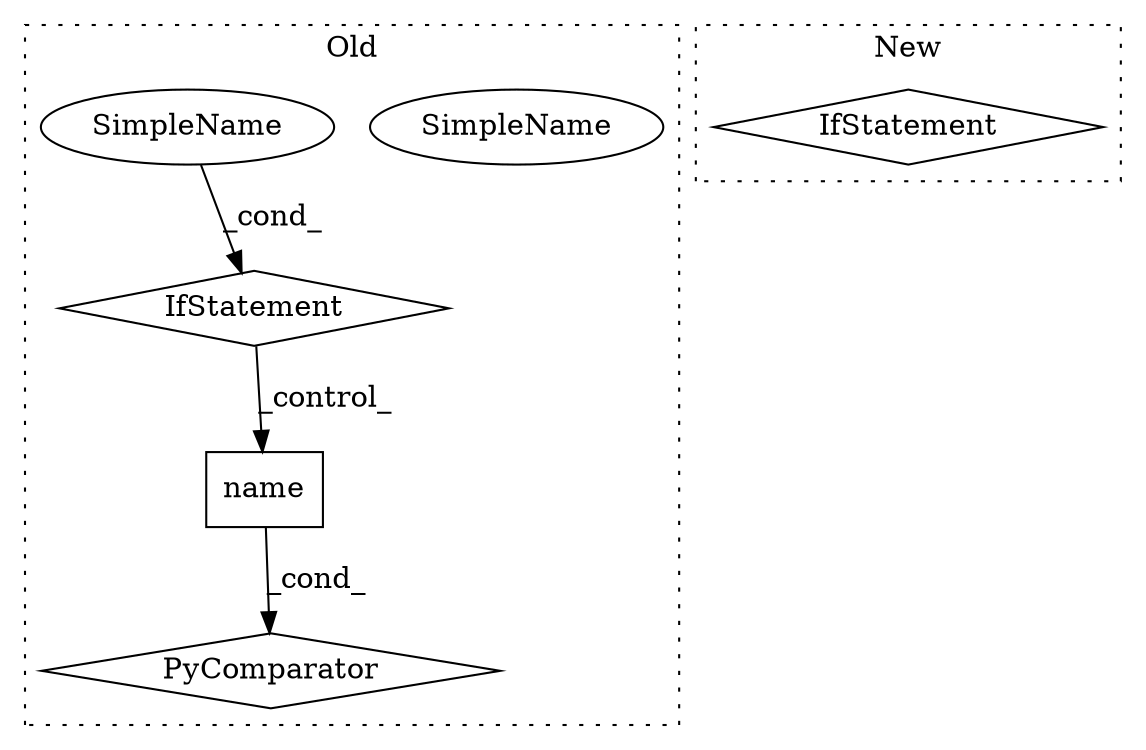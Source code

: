 digraph G {
subgraph cluster0 {
1 [label="name" a="32" s="5283,5293" l="5,1" shape="box"];
3 [label="IfStatement" a="25" s="5366" l="39" shape="diamond"];
4 [label="SimpleName" a="42" s="5400" l="5" shape="ellipse"];
5 [label="PyComparator" a="113" s="5366" l="39" shape="diamond"];
6 [label="SimpleName" a="42" s="5400" l="5" shape="ellipse"];
label = "Old";
style="dotted";
}
subgraph cluster1 {
2 [label="IfStatement" a="25" s="6928,7094" l="4,2" shape="diamond"];
label = "New";
style="dotted";
}
1 -> 5 [label="_cond_"];
3 -> 1 [label="_control_"];
6 -> 3 [label="_cond_"];
}